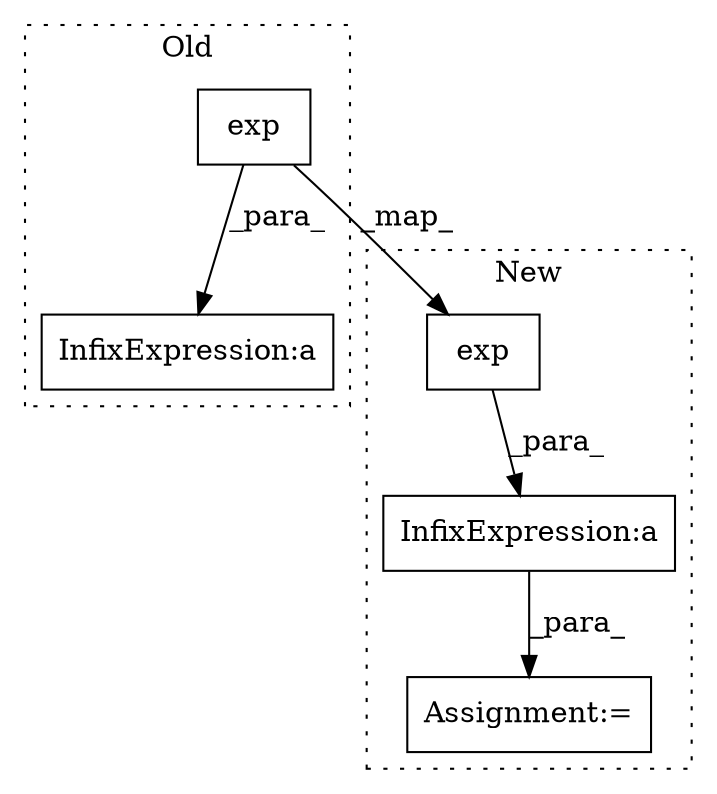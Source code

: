 digraph G {
subgraph cluster0 {
1 [label="exp" a="32" s="4180,4251" l="4,1" shape="box"];
3 [label="InfixExpression:a" a="27" s="4272" l="3" shape="box"];
label = "Old";
style="dotted";
}
subgraph cluster1 {
2 [label="exp" a="32" s="3917,3974" l="4,1" shape="box"];
4 [label="Assignment:=" a="7" s="4230" l="1" shape="box"];
5 [label="InfixExpression:a" a="27" s="3908" l="3" shape="box"];
label = "New";
style="dotted";
}
1 -> 3 [label="_para_"];
1 -> 2 [label="_map_"];
2 -> 5 [label="_para_"];
5 -> 4 [label="_para_"];
}